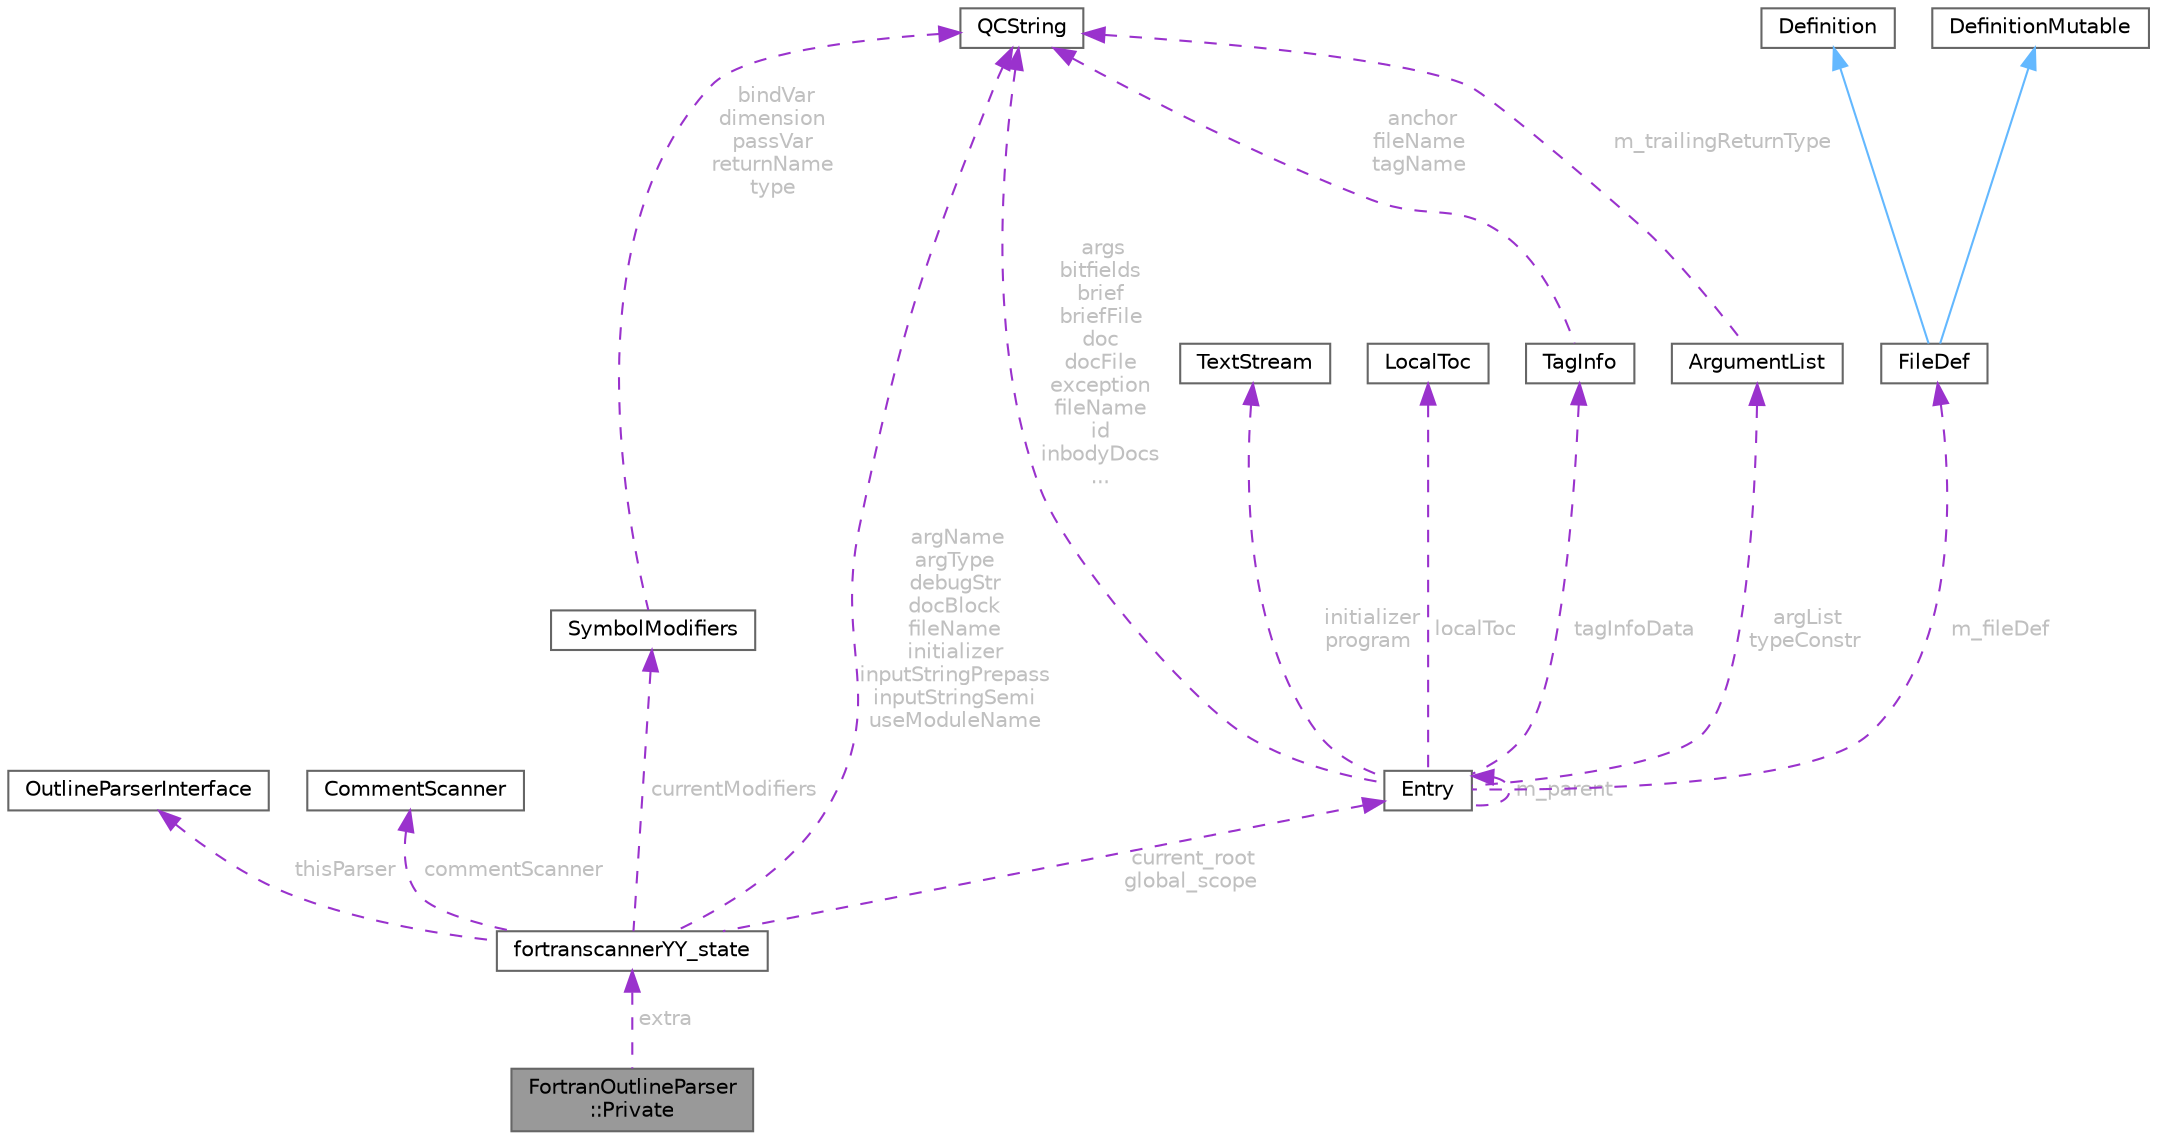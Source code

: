 digraph "FortranOutlineParser::Private"
{
 // INTERACTIVE_SVG=YES
 // LATEX_PDF_SIZE
  bgcolor="transparent";
  edge [fontname=Helvetica,fontsize=10,labelfontname=Helvetica,labelfontsize=10];
  node [fontname=Helvetica,fontsize=10,shape=box,height=0.2,width=0.4];
  Node1 [id="Node000001",label="FortranOutlineParser\l::Private",height=0.2,width=0.4,color="gray40", fillcolor="grey60", style="filled", fontcolor="black",tooltip=" "];
  Node2 -> Node1 [id="edge1_Node000001_Node000002",dir="back",color="darkorchid3",style="dashed",tooltip=" ",label=" extra",fontcolor="grey" ];
  Node2 [id="Node000002",label="fortranscannerYY_state",height=0.2,width=0.4,color="gray40", fillcolor="white", style="filled",URL="$d6/d4a/structfortranscanner_y_y__state.html",tooltip=" "];
  Node3 -> Node2 [id="edge2_Node000002_Node000003",dir="back",color="darkorchid3",style="dashed",tooltip=" ",label=" thisParser",fontcolor="grey" ];
  Node3 [id="Node000003",label="OutlineParserInterface",height=0.2,width=0.4,color="gray40", fillcolor="white", style="filled",URL="$d5/d79/class_outline_parser_interface.html",tooltip="Abstract interface for outline parsers."];
  Node4 -> Node2 [id="edge3_Node000002_Node000004",dir="back",color="darkorchid3",style="dashed",tooltip=" ",label=" commentScanner",fontcolor="grey" ];
  Node4 [id="Node000004",label="CommentScanner",height=0.2,width=0.4,color="gray40", fillcolor="white", style="filled",URL="$d0/d6b/class_comment_scanner.html",tooltip=" "];
  Node5 -> Node2 [id="edge4_Node000002_Node000005",dir="back",color="darkorchid3",style="dashed",tooltip=" ",label=" argName\nargType\ndebugStr\ndocBlock\nfileName\ninitializer\ninputStringPrepass\ninputStringSemi\nuseModuleName",fontcolor="grey" ];
  Node5 [id="Node000005",label="QCString",height=0.2,width=0.4,color="gray40", fillcolor="white", style="filled",URL="$d9/d45/class_q_c_string.html",tooltip="This is an alternative implementation of QCString."];
  Node6 -> Node2 [id="edge5_Node000002_Node000006",dir="back",color="darkorchid3",style="dashed",tooltip=" ",label=" current_root\nglobal_scope",fontcolor="grey" ];
  Node6 [id="Node000006",label="Entry",height=0.2,width=0.4,color="gray40", fillcolor="white", style="filled",URL="$d4/dd7/class_entry.html",tooltip="Represents an unstructured piece of information, about an entity found in the sources."];
  Node5 -> Node6 [id="edge6_Node000006_Node000005",dir="back",color="darkorchid3",style="dashed",tooltip=" ",label=" args\nbitfields\nbrief\nbriefFile\ndoc\ndocFile\nexception\nfileName\nid\ninbodyDocs\n...",fontcolor="grey" ];
  Node7 -> Node6 [id="edge7_Node000006_Node000007",dir="back",color="darkorchid3",style="dashed",tooltip=" ",label=" tagInfoData",fontcolor="grey" ];
  Node7 [id="Node000007",label="TagInfo",height=0.2,width=0.4,color="gray40", fillcolor="white", style="filled",URL="$d3/dc3/struct_tag_info.html",tooltip="This struct is used to capture the tag file information for an Entry."];
  Node5 -> Node7 [id="edge8_Node000007_Node000005",dir="back",color="darkorchid3",style="dashed",tooltip=" ",label=" anchor\nfileName\ntagName",fontcolor="grey" ];
  Node8 -> Node6 [id="edge9_Node000006_Node000008",dir="back",color="darkorchid3",style="dashed",tooltip=" ",label=" argList\ntypeConstr",fontcolor="grey" ];
  Node8 [id="Node000008",label="ArgumentList",height=0.2,width=0.4,color="gray40", fillcolor="white", style="filled",URL="$d7/df8/class_argument_list.html",tooltip="This class represents an function or template argument list."];
  Node5 -> Node8 [id="edge10_Node000008_Node000005",dir="back",color="darkorchid3",style="dashed",tooltip=" ",label=" m_trailingReturnType",fontcolor="grey" ];
  Node9 -> Node6 [id="edge11_Node000006_Node000009",dir="back",color="darkorchid3",style="dashed",tooltip=" ",label=" initializer\nprogram",fontcolor="grey" ];
  Node9 [id="Node000009",label="TextStream",height=0.2,width=0.4,color="gray40", fillcolor="white", style="filled",URL="$d3/d30/class_text_stream.html",tooltip="Text streaming class that buffers data."];
  Node10 -> Node6 [id="edge12_Node000006_Node000010",dir="back",color="darkorchid3",style="dashed",tooltip=" ",label=" localToc",fontcolor="grey" ];
  Node10 [id="Node000010",label="LocalToc",height=0.2,width=0.4,color="gray40", fillcolor="white", style="filled",URL="$da/d1d/class_local_toc.html",tooltip=" "];
  Node6 -> Node6 [id="edge13_Node000006_Node000006",dir="back",color="darkorchid3",style="dashed",tooltip=" ",label=" m_parent",fontcolor="grey" ];
  Node11 -> Node6 [id="edge14_Node000006_Node000011",dir="back",color="darkorchid3",style="dashed",tooltip=" ",label=" m_fileDef",fontcolor="grey" ];
  Node11 [id="Node000011",label="FileDef",height=0.2,width=0.4,color="gray40", fillcolor="white", style="filled",URL="$de/db0/class_file_def.html",tooltip="A model of a file symbol."];
  Node12 -> Node11 [id="edge15_Node000011_Node000012",dir="back",color="steelblue1",style="solid",tooltip=" "];
  Node12 [id="Node000012",label="DefinitionMutable",height=0.2,width=0.4,color="gray40", fillcolor="white", style="filled",URL="$d0/d46/class_definition_mutable.html",tooltip=" "];
  Node13 -> Node11 [id="edge16_Node000011_Node000013",dir="back",color="steelblue1",style="solid",tooltip=" "];
  Node13 [id="Node000013",label="Definition",height=0.2,width=0.4,color="gray40", fillcolor="white", style="filled",URL="$d5/dcc/class_definition.html",tooltip="The common base class of all entity definitions found in the sources."];
  Node14 -> Node2 [id="edge17_Node000002_Node000014",dir="back",color="darkorchid3",style="dashed",tooltip=" ",label=" currentModifiers",fontcolor="grey" ];
  Node14 [id="Node000014",label="SymbolModifiers",height=0.2,width=0.4,color="gray40", fillcolor="white", style="filled",URL="$df/d1b/struct_symbol_modifiers.html",tooltip="Holds yyextra->modifiers (ie attributes) for one symbol (variable, function, etc)"];
  Node5 -> Node14 [id="edge18_Node000014_Node000005",dir="back",color="darkorchid3",style="dashed",tooltip=" ",label=" bindVar\ndimension\npassVar\nreturnName\ntype",fontcolor="grey" ];
}
